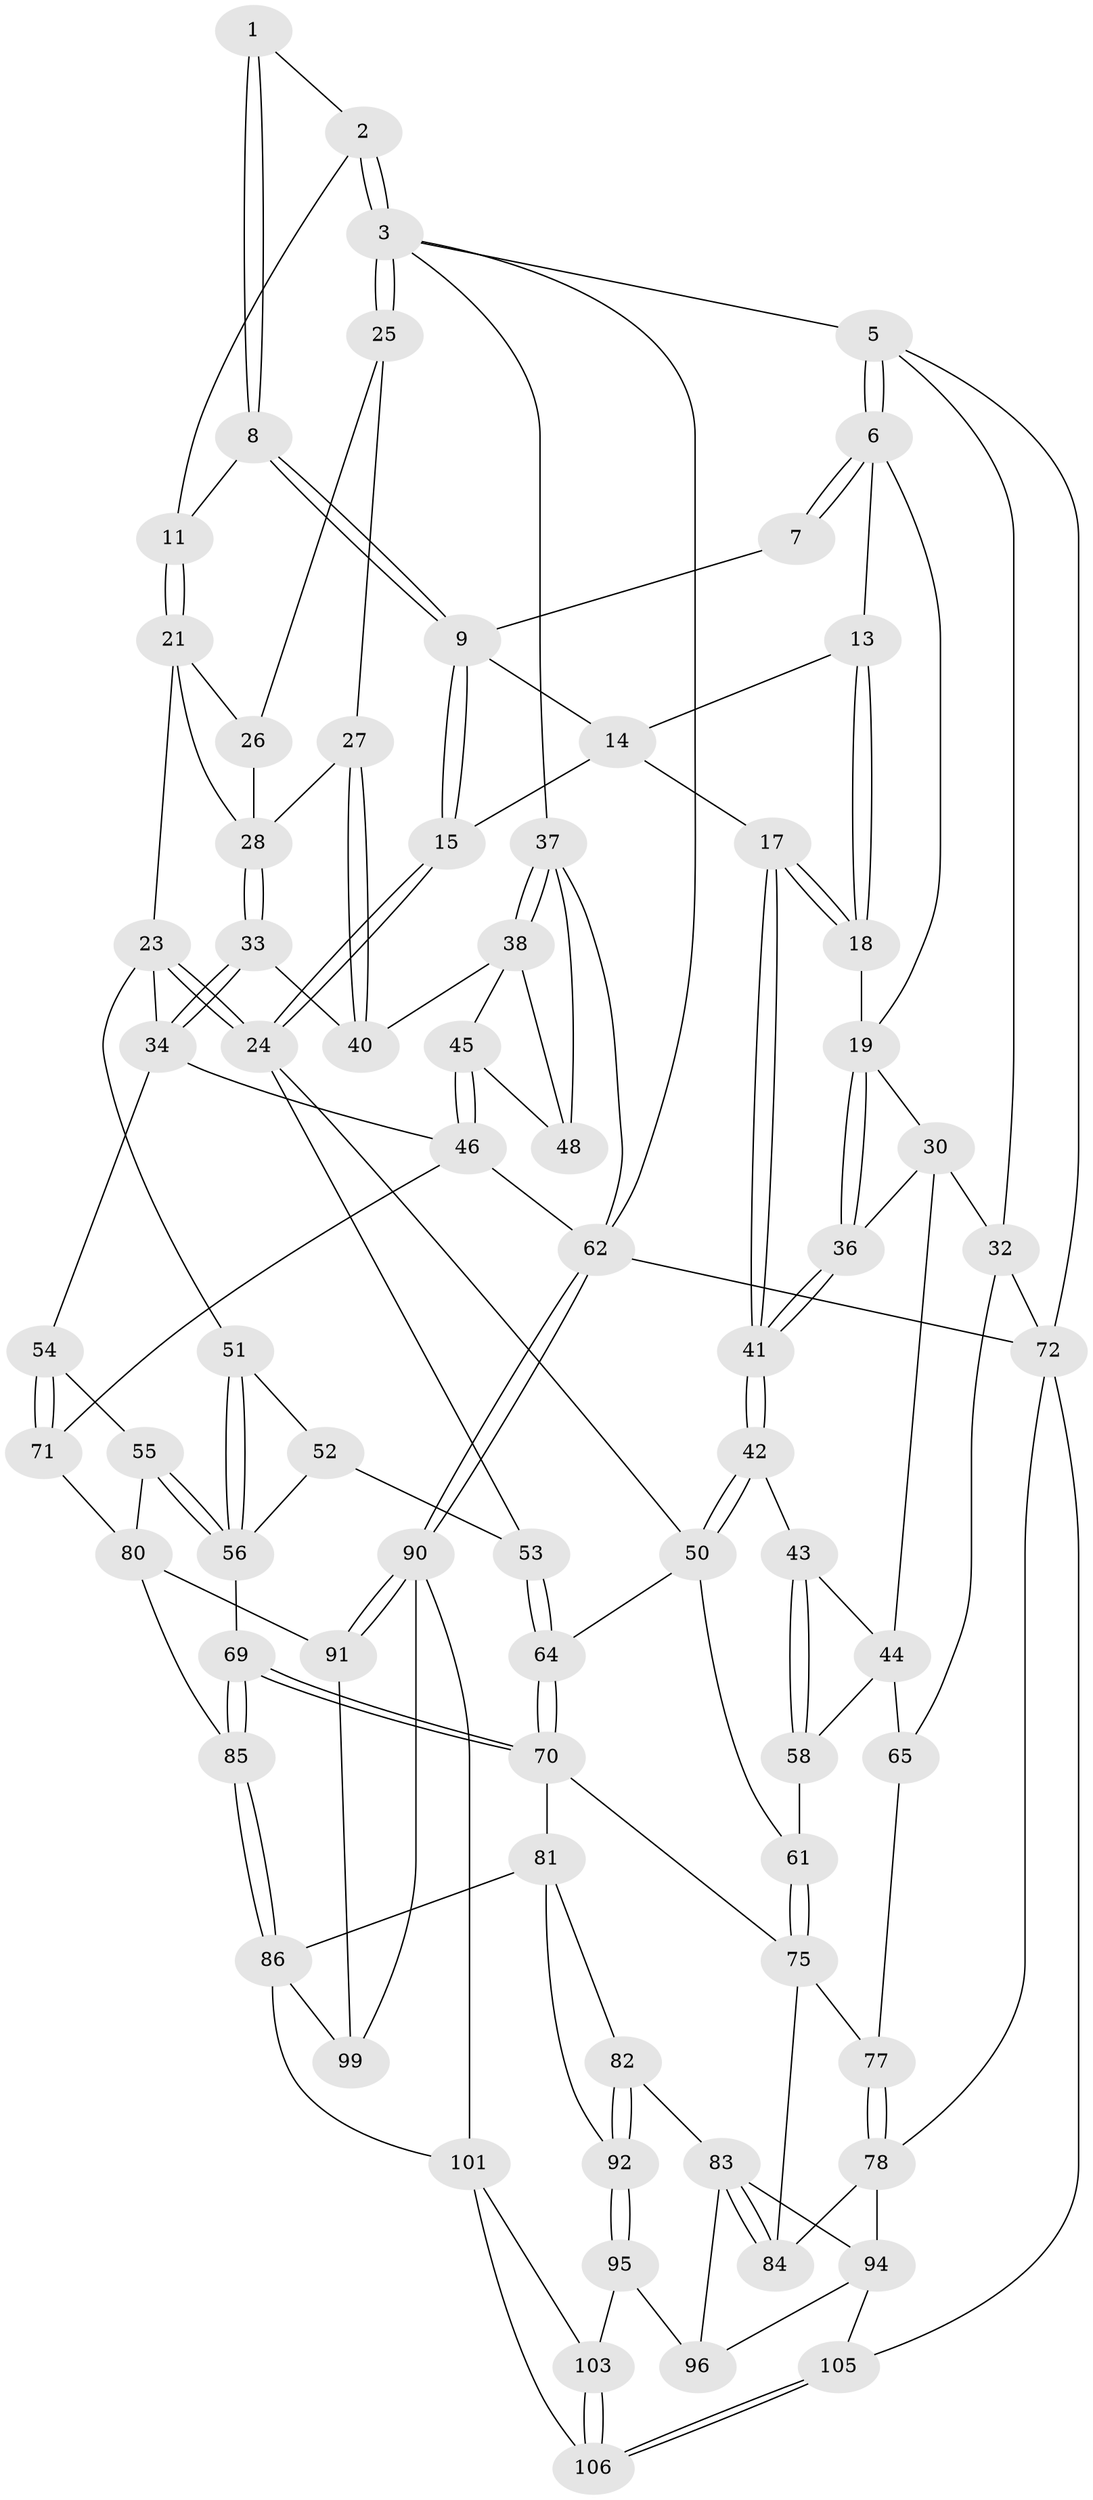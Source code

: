 // Generated by graph-tools (version 1.1) at 2025/52/02/27/25 19:52:38]
// undirected, 74 vertices, 167 edges
graph export_dot {
graph [start="1"]
  node [color=gray90,style=filled];
  1 [pos="+0.42368818583779744+0"];
  2 [pos="+0.860155268421386+0"];
  3 [pos="+1+0",super="+4"];
  5 [pos="+0+0"];
  6 [pos="+0+0",super="+12"];
  7 [pos="+0.2880153241736074+0"];
  8 [pos="+0.4473996421568176+0.052426516023199005"];
  9 [pos="+0.3402097440239948+0.1637927729128541",super="+10"];
  11 [pos="+0.529126748156004+0.09043002394845681"];
  13 [pos="+0.12261394104324158+0.05389772726785052"];
  14 [pos="+0.15266474003884312+0.06629101845521662",super="+16"];
  15 [pos="+0.33006767828508543+0.21945246676849536"];
  17 [pos="+0.23315707158670695+0.2634619493558029"];
  18 [pos="+0.13401514189981234+0.1699404227025357"];
  19 [pos="+0.10563686817279412+0.17539239964722048",super="+20"];
  21 [pos="+0.5403738638185569+0.10630909361153422",super="+22"];
  23 [pos="+0.4755493086749889+0.2813592213473273",super="+35"];
  24 [pos="+0.41347429409644726+0.2791594566991043",super="+49"];
  25 [pos="+0.6903068727363371+0.08730347730432739"];
  26 [pos="+0.678350164412838+0.08932017850805939"];
  27 [pos="+0.674131040498628+0.15567188257792658"];
  28 [pos="+0.6429473485098218+0.21839209381116664",super="+29"];
  30 [pos="+0+0.21698617847913426",super="+31"];
  32 [pos="+0+0.20966530676957687",super="+66"];
  33 [pos="+0.6416514472457874+0.24580559407455194"];
  34 [pos="+0.6212427214761526+0.28620308915321047",super="+47"];
  36 [pos="+0.07983061268412549+0.21283246908072206"];
  37 [pos="+1+0",super="+57"];
  38 [pos="+0.9720945091885174+0.12145999015108087",super="+39"];
  40 [pos="+0.7990461598201087+0.21983129021110942"];
  41 [pos="+0.19707635189747377+0.3057677797229921"];
  42 [pos="+0.17905671534134332+0.3354216024673896"];
  43 [pos="+0.17412570658077553+0.3371636949619428"];
  44 [pos="+0.0513305426704578+0.3331177864782363",super="+59"];
  45 [pos="+0.7920529413529824+0.3915338945242385"];
  46 [pos="+0.7633560303814496+0.42157923836068517",super="+67"];
  48 [pos="+0.9597345100914705+0.4075903533710872"];
  50 [pos="+0.20225221042551597+0.3726736204940577",super="+60"];
  51 [pos="+0.5101390777708951+0.3179079126314242"];
  52 [pos="+0.4587739358318532+0.4926867430741296"];
  53 [pos="+0.38255827052011754+0.4606165922691029"];
  54 [pos="+0.7083095612536039+0.4814279026536932"];
  55 [pos="+0.6352236418950563+0.5489281338428487"];
  56 [pos="+0.5967407150035635+0.5767267588922563",super="+68"];
  58 [pos="+0.09991345824108243+0.4845411893116797"];
  61 [pos="+0.2320027195944484+0.5340806583222637"];
  62 [pos="+1+1",super="+63"];
  64 [pos="+0.33953898401942545+0.48954717564396416"];
  65 [pos="+0+0.5608585711219974"];
  69 [pos="+0.5834033748584125+0.6170893011842326"];
  70 [pos="+0.35986326891259246+0.5630032915096677",super="+74"];
  71 [pos="+0.8876159443513966+0.6542789365950263"];
  72 [pos="+0+0.8071526494513396",super="+73"];
  75 [pos="+0.21690252392112164+0.5925387245418231",super="+76"];
  77 [pos="+0.034394606026427466+0.588594680522252"];
  78 [pos="+0.0071017589311399695+0.7447115817693571",super="+79"];
  80 [pos="+0.8542129511547294+0.6716035884806014",super="+89"];
  81 [pos="+0.364062532332178+0.6953156251448022",super="+88"];
  82 [pos="+0.1974020061024639+0.7476235688737636"];
  83 [pos="+0.14415940081857093+0.7353652519649917",super="+93"];
  84 [pos="+0.14354558631657327+0.7339463868511865"];
  85 [pos="+0.5698519344367962+0.7124508085654284"];
  86 [pos="+0.5436886936021846+0.7383065205410926",super="+87"];
  90 [pos="+1+1",super="+100"];
  91 [pos="+0.931581118448328+1"];
  92 [pos="+0.325088692681622+0.8673446632107861"];
  94 [pos="+0.060752190959791376+0.8371690788205882",super="+98"];
  95 [pos="+0.310376763015387+0.8958501876233856",super="+104"];
  96 [pos="+0.1822097404731441+0.8845098492555619",super="+97"];
  99 [pos="+0.6426559218680418+0.8806179269817423"];
  101 [pos="+0.6783207661019981+1",super="+102"];
  103 [pos="+0.3493741014280337+1"];
  105 [pos="+0+1"];
  106 [pos="+0.35131083990733486+1"];
  1 -- 2;
  1 -- 8;
  1 -- 8;
  2 -- 3;
  2 -- 3;
  2 -- 11;
  3 -- 25;
  3 -- 25;
  3 -- 5;
  3 -- 37;
  3 -- 62;
  5 -- 6;
  5 -- 6;
  5 -- 32;
  5 -- 72;
  6 -- 7;
  6 -- 7;
  6 -- 13;
  6 -- 19;
  7 -- 9;
  8 -- 9;
  8 -- 9;
  8 -- 11;
  9 -- 15;
  9 -- 15;
  9 -- 14;
  11 -- 21;
  11 -- 21;
  13 -- 14;
  13 -- 18;
  13 -- 18;
  14 -- 17;
  14 -- 15;
  15 -- 24;
  15 -- 24;
  17 -- 18;
  17 -- 18;
  17 -- 41;
  17 -- 41;
  18 -- 19;
  19 -- 36;
  19 -- 36;
  19 -- 30;
  21 -- 26;
  21 -- 28;
  21 -- 23;
  23 -- 24;
  23 -- 24;
  23 -- 34;
  23 -- 51;
  24 -- 50;
  24 -- 53;
  25 -- 26;
  25 -- 27;
  26 -- 28;
  27 -- 28;
  27 -- 40;
  27 -- 40;
  28 -- 33;
  28 -- 33;
  30 -- 36;
  30 -- 32;
  30 -- 44;
  32 -- 65;
  32 -- 72;
  33 -- 34;
  33 -- 34;
  33 -- 40;
  34 -- 54;
  34 -- 46;
  36 -- 41;
  36 -- 41;
  37 -- 38;
  37 -- 38;
  37 -- 48;
  37 -- 62;
  38 -- 48;
  38 -- 40;
  38 -- 45;
  41 -- 42;
  41 -- 42;
  42 -- 43;
  42 -- 50;
  42 -- 50;
  43 -- 44;
  43 -- 58;
  43 -- 58;
  44 -- 65;
  44 -- 58;
  45 -- 46;
  45 -- 46;
  45 -- 48;
  46 -- 62;
  46 -- 71;
  50 -- 64;
  50 -- 61;
  51 -- 52;
  51 -- 56;
  51 -- 56;
  52 -- 53;
  52 -- 56;
  53 -- 64;
  53 -- 64;
  54 -- 55;
  54 -- 71;
  54 -- 71;
  55 -- 56;
  55 -- 56;
  55 -- 80;
  56 -- 69;
  58 -- 61;
  61 -- 75;
  61 -- 75;
  62 -- 90;
  62 -- 90;
  62 -- 72;
  64 -- 70;
  64 -- 70;
  65 -- 77;
  69 -- 70;
  69 -- 70;
  69 -- 85;
  69 -- 85;
  70 -- 81;
  70 -- 75;
  71 -- 80;
  72 -- 78;
  72 -- 105;
  75 -- 84;
  75 -- 77;
  77 -- 78;
  77 -- 78;
  78 -- 84;
  78 -- 94;
  80 -- 91;
  80 -- 85;
  81 -- 82;
  81 -- 92;
  81 -- 86;
  82 -- 83;
  82 -- 92;
  82 -- 92;
  83 -- 84;
  83 -- 84;
  83 -- 96;
  83 -- 94;
  85 -- 86;
  85 -- 86;
  86 -- 99;
  86 -- 101;
  90 -- 91;
  90 -- 91;
  90 -- 99;
  90 -- 101;
  91 -- 99;
  92 -- 95;
  92 -- 95;
  94 -- 96;
  94 -- 105;
  95 -- 96 [weight=2];
  95 -- 103;
  101 -- 106;
  101 -- 103;
  103 -- 106;
  103 -- 106;
  105 -- 106;
  105 -- 106;
}

